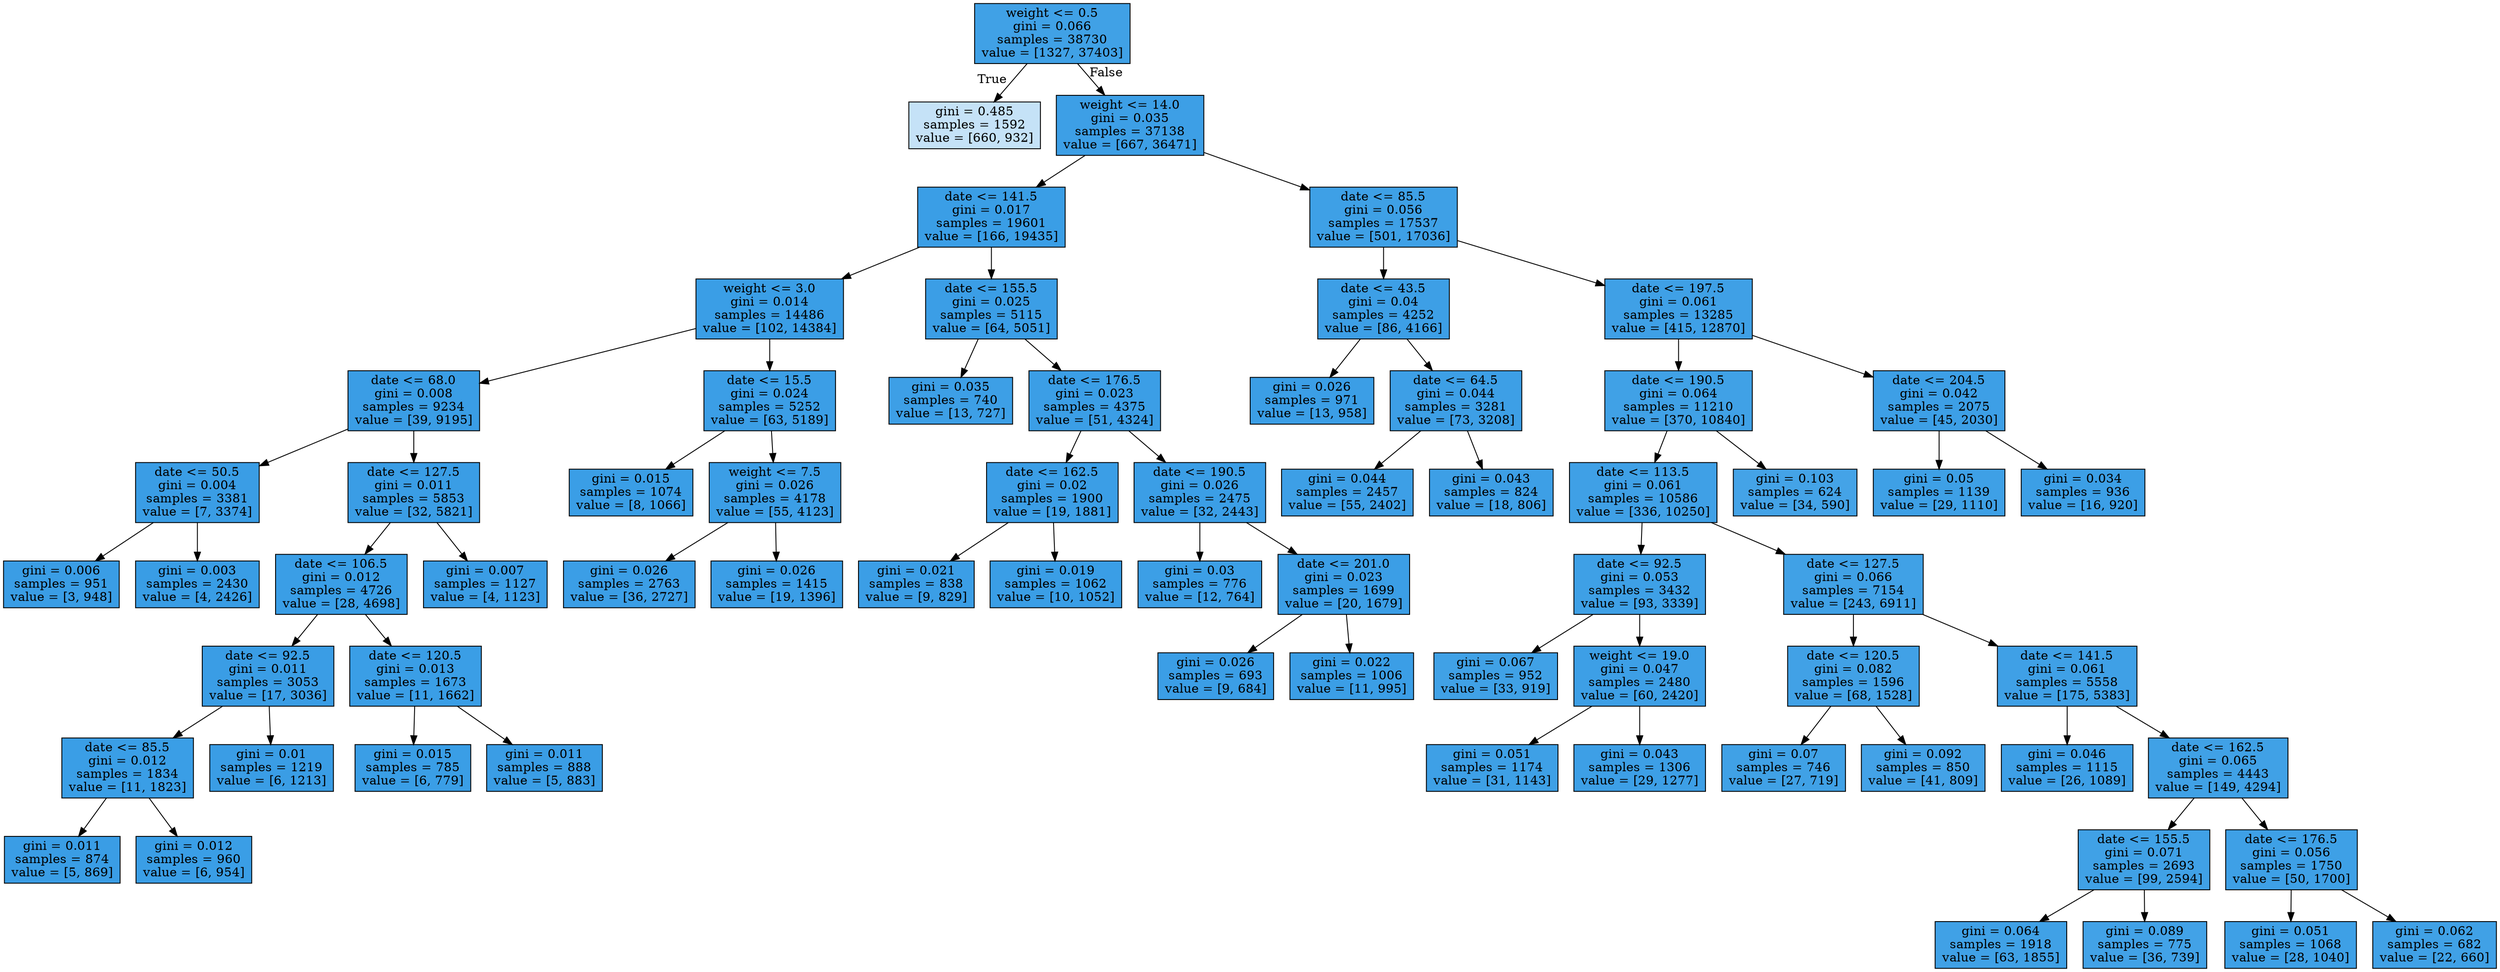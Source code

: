 digraph Tree {
node [shape=box, style="filled", color="black"] ;
0 [label="weight <= 0.5\ngini = 0.066\nsamples = 38730\nvalue = [1327, 37403]", fillcolor="#399de5f6"] ;
1 [label="gini = 0.485\nsamples = 1592\nvalue = [660, 932]", fillcolor="#399de54a"] ;
0 -> 1 [labeldistance=2.5, labelangle=45, headlabel="True"] ;
2 [label="weight <= 14.0\ngini = 0.035\nsamples = 37138\nvalue = [667, 36471]", fillcolor="#399de5fa"] ;
0 -> 2 [labeldistance=2.5, labelangle=-45, headlabel="False"] ;
3 [label="date <= 141.5\ngini = 0.017\nsamples = 19601\nvalue = [166, 19435]", fillcolor="#399de5fd"] ;
2 -> 3 ;
4 [label="weight <= 3.0\ngini = 0.014\nsamples = 14486\nvalue = [102, 14384]", fillcolor="#399de5fd"] ;
3 -> 4 ;
5 [label="date <= 68.0\ngini = 0.008\nsamples = 9234\nvalue = [39, 9195]", fillcolor="#399de5fe"] ;
4 -> 5 ;
6 [label="date <= 50.5\ngini = 0.004\nsamples = 3381\nvalue = [7, 3374]", fillcolor="#399de5fe"] ;
5 -> 6 ;
7 [label="gini = 0.006\nsamples = 951\nvalue = [3, 948]", fillcolor="#399de5fe"] ;
6 -> 7 ;
8 [label="gini = 0.003\nsamples = 2430\nvalue = [4, 2426]", fillcolor="#399de5ff"] ;
6 -> 8 ;
9 [label="date <= 127.5\ngini = 0.011\nsamples = 5853\nvalue = [32, 5821]", fillcolor="#399de5fe"] ;
5 -> 9 ;
10 [label="date <= 106.5\ngini = 0.012\nsamples = 4726\nvalue = [28, 4698]", fillcolor="#399de5fd"] ;
9 -> 10 ;
11 [label="date <= 92.5\ngini = 0.011\nsamples = 3053\nvalue = [17, 3036]", fillcolor="#399de5fe"] ;
10 -> 11 ;
12 [label="date <= 85.5\ngini = 0.012\nsamples = 1834\nvalue = [11, 1823]", fillcolor="#399de5fd"] ;
11 -> 12 ;
13 [label="gini = 0.011\nsamples = 874\nvalue = [5, 869]", fillcolor="#399de5fe"] ;
12 -> 13 ;
14 [label="gini = 0.012\nsamples = 960\nvalue = [6, 954]", fillcolor="#399de5fd"] ;
12 -> 14 ;
15 [label="gini = 0.01\nsamples = 1219\nvalue = [6, 1213]", fillcolor="#399de5fe"] ;
11 -> 15 ;
16 [label="date <= 120.5\ngini = 0.013\nsamples = 1673\nvalue = [11, 1662]", fillcolor="#399de5fd"] ;
10 -> 16 ;
17 [label="gini = 0.015\nsamples = 785\nvalue = [6, 779]", fillcolor="#399de5fd"] ;
16 -> 17 ;
18 [label="gini = 0.011\nsamples = 888\nvalue = [5, 883]", fillcolor="#399de5fe"] ;
16 -> 18 ;
19 [label="gini = 0.007\nsamples = 1127\nvalue = [4, 1123]", fillcolor="#399de5fe"] ;
9 -> 19 ;
20 [label="date <= 15.5\ngini = 0.024\nsamples = 5252\nvalue = [63, 5189]", fillcolor="#399de5fc"] ;
4 -> 20 ;
21 [label="gini = 0.015\nsamples = 1074\nvalue = [8, 1066]", fillcolor="#399de5fd"] ;
20 -> 21 ;
22 [label="weight <= 7.5\ngini = 0.026\nsamples = 4178\nvalue = [55, 4123]", fillcolor="#399de5fc"] ;
20 -> 22 ;
23 [label="gini = 0.026\nsamples = 2763\nvalue = [36, 2727]", fillcolor="#399de5fc"] ;
22 -> 23 ;
24 [label="gini = 0.026\nsamples = 1415\nvalue = [19, 1396]", fillcolor="#399de5fc"] ;
22 -> 24 ;
25 [label="date <= 155.5\ngini = 0.025\nsamples = 5115\nvalue = [64, 5051]", fillcolor="#399de5fc"] ;
3 -> 25 ;
26 [label="gini = 0.035\nsamples = 740\nvalue = [13, 727]", fillcolor="#399de5fa"] ;
25 -> 26 ;
27 [label="date <= 176.5\ngini = 0.023\nsamples = 4375\nvalue = [51, 4324]", fillcolor="#399de5fc"] ;
25 -> 27 ;
28 [label="date <= 162.5\ngini = 0.02\nsamples = 1900\nvalue = [19, 1881]", fillcolor="#399de5fc"] ;
27 -> 28 ;
29 [label="gini = 0.021\nsamples = 838\nvalue = [9, 829]", fillcolor="#399de5fc"] ;
28 -> 29 ;
30 [label="gini = 0.019\nsamples = 1062\nvalue = [10, 1052]", fillcolor="#399de5fd"] ;
28 -> 30 ;
31 [label="date <= 190.5\ngini = 0.026\nsamples = 2475\nvalue = [32, 2443]", fillcolor="#399de5fc"] ;
27 -> 31 ;
32 [label="gini = 0.03\nsamples = 776\nvalue = [12, 764]", fillcolor="#399de5fb"] ;
31 -> 32 ;
33 [label="date <= 201.0\ngini = 0.023\nsamples = 1699\nvalue = [20, 1679]", fillcolor="#399de5fc"] ;
31 -> 33 ;
34 [label="gini = 0.026\nsamples = 693\nvalue = [9, 684]", fillcolor="#399de5fc"] ;
33 -> 34 ;
35 [label="gini = 0.022\nsamples = 1006\nvalue = [11, 995]", fillcolor="#399de5fc"] ;
33 -> 35 ;
36 [label="date <= 85.5\ngini = 0.056\nsamples = 17537\nvalue = [501, 17036]", fillcolor="#399de5f8"] ;
2 -> 36 ;
37 [label="date <= 43.5\ngini = 0.04\nsamples = 4252\nvalue = [86, 4166]", fillcolor="#399de5fa"] ;
36 -> 37 ;
38 [label="gini = 0.026\nsamples = 971\nvalue = [13, 958]", fillcolor="#399de5fc"] ;
37 -> 38 ;
39 [label="date <= 64.5\ngini = 0.044\nsamples = 3281\nvalue = [73, 3208]", fillcolor="#399de5f9"] ;
37 -> 39 ;
40 [label="gini = 0.044\nsamples = 2457\nvalue = [55, 2402]", fillcolor="#399de5f9"] ;
39 -> 40 ;
41 [label="gini = 0.043\nsamples = 824\nvalue = [18, 806]", fillcolor="#399de5f9"] ;
39 -> 41 ;
42 [label="date <= 197.5\ngini = 0.061\nsamples = 13285\nvalue = [415, 12870]", fillcolor="#399de5f7"] ;
36 -> 42 ;
43 [label="date <= 190.5\ngini = 0.064\nsamples = 11210\nvalue = [370, 10840]", fillcolor="#399de5f6"] ;
42 -> 43 ;
44 [label="date <= 113.5\ngini = 0.061\nsamples = 10586\nvalue = [336, 10250]", fillcolor="#399de5f7"] ;
43 -> 44 ;
45 [label="date <= 92.5\ngini = 0.053\nsamples = 3432\nvalue = [93, 3339]", fillcolor="#399de5f8"] ;
44 -> 45 ;
46 [label="gini = 0.067\nsamples = 952\nvalue = [33, 919]", fillcolor="#399de5f6"] ;
45 -> 46 ;
47 [label="weight <= 19.0\ngini = 0.047\nsamples = 2480\nvalue = [60, 2420]", fillcolor="#399de5f9"] ;
45 -> 47 ;
48 [label="gini = 0.051\nsamples = 1174\nvalue = [31, 1143]", fillcolor="#399de5f8"] ;
47 -> 48 ;
49 [label="gini = 0.043\nsamples = 1306\nvalue = [29, 1277]", fillcolor="#399de5f9"] ;
47 -> 49 ;
50 [label="date <= 127.5\ngini = 0.066\nsamples = 7154\nvalue = [243, 6911]", fillcolor="#399de5f6"] ;
44 -> 50 ;
51 [label="date <= 120.5\ngini = 0.082\nsamples = 1596\nvalue = [68, 1528]", fillcolor="#399de5f4"] ;
50 -> 51 ;
52 [label="gini = 0.07\nsamples = 746\nvalue = [27, 719]", fillcolor="#399de5f5"] ;
51 -> 52 ;
53 [label="gini = 0.092\nsamples = 850\nvalue = [41, 809]", fillcolor="#399de5f2"] ;
51 -> 53 ;
54 [label="date <= 141.5\ngini = 0.061\nsamples = 5558\nvalue = [175, 5383]", fillcolor="#399de5f7"] ;
50 -> 54 ;
55 [label="gini = 0.046\nsamples = 1115\nvalue = [26, 1089]", fillcolor="#399de5f9"] ;
54 -> 55 ;
56 [label="date <= 162.5\ngini = 0.065\nsamples = 4443\nvalue = [149, 4294]", fillcolor="#399de5f6"] ;
54 -> 56 ;
57 [label="date <= 155.5\ngini = 0.071\nsamples = 2693\nvalue = [99, 2594]", fillcolor="#399de5f5"] ;
56 -> 57 ;
58 [label="gini = 0.064\nsamples = 1918\nvalue = [63, 1855]", fillcolor="#399de5f6"] ;
57 -> 58 ;
59 [label="gini = 0.089\nsamples = 775\nvalue = [36, 739]", fillcolor="#399de5f3"] ;
57 -> 59 ;
60 [label="date <= 176.5\ngini = 0.056\nsamples = 1750\nvalue = [50, 1700]", fillcolor="#399de5f8"] ;
56 -> 60 ;
61 [label="gini = 0.051\nsamples = 1068\nvalue = [28, 1040]", fillcolor="#399de5f8"] ;
60 -> 61 ;
62 [label="gini = 0.062\nsamples = 682\nvalue = [22, 660]", fillcolor="#399de5f6"] ;
60 -> 62 ;
63 [label="gini = 0.103\nsamples = 624\nvalue = [34, 590]", fillcolor="#399de5f0"] ;
43 -> 63 ;
64 [label="date <= 204.5\ngini = 0.042\nsamples = 2075\nvalue = [45, 2030]", fillcolor="#399de5f9"] ;
42 -> 64 ;
65 [label="gini = 0.05\nsamples = 1139\nvalue = [29, 1110]", fillcolor="#399de5f8"] ;
64 -> 65 ;
66 [label="gini = 0.034\nsamples = 936\nvalue = [16, 920]", fillcolor="#399de5fb"] ;
64 -> 66 ;
}